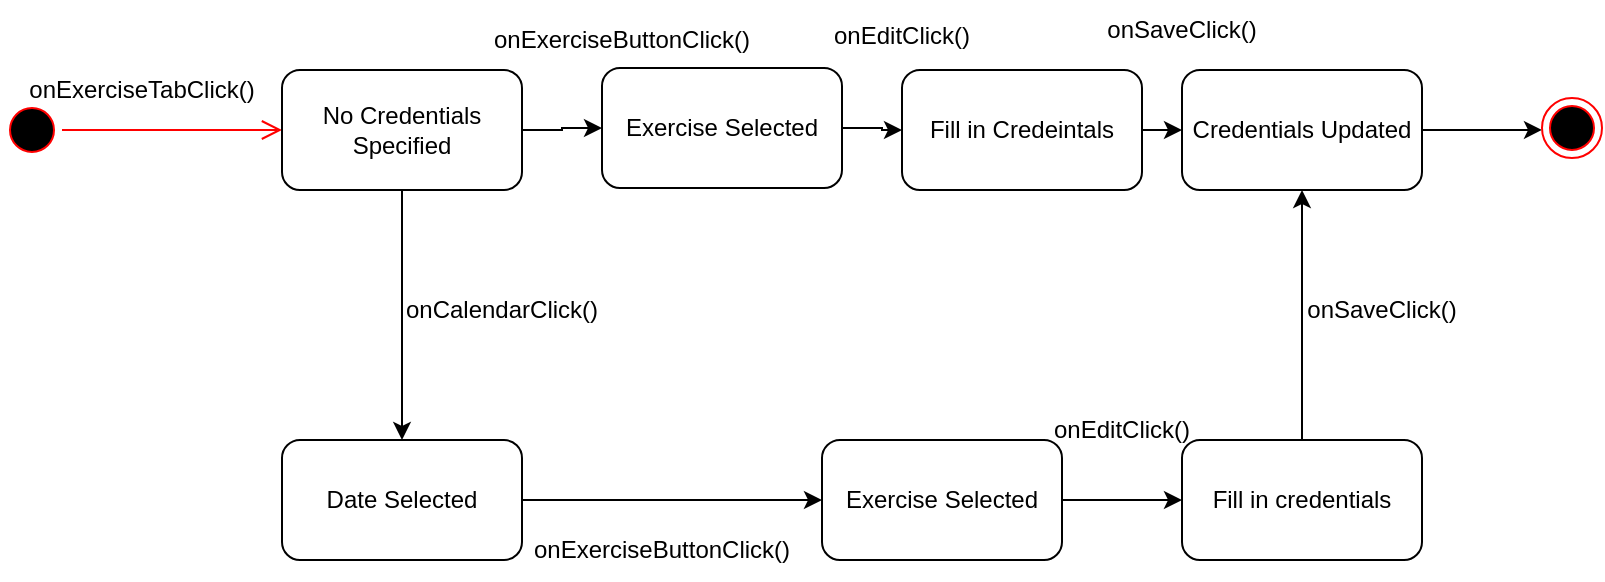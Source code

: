 <mxfile version="16.0.0" type="device"><diagram id="8-Z9S82ulJEDb7ptPEMO" name="Page-1"><mxGraphModel dx="826" dy="1008" grid="1" gridSize="10" guides="1" tooltips="1" connect="1" arrows="1" fold="1" page="1" pageScale="1" pageWidth="850" pageHeight="1100" math="0" shadow="0"><root><mxCell id="0"/><mxCell id="1" parent="0"/><mxCell id="UNwSCQxFGzNsusdOz5Nv-3" value="" style="ellipse;html=1;shape=startState;fillColor=#000000;strokeColor=#ff0000;" vertex="1" parent="1"><mxGeometry y="290" width="30" height="30" as="geometry"/></mxCell><mxCell id="UNwSCQxFGzNsusdOz5Nv-4" value="" style="edgeStyle=orthogonalEdgeStyle;html=1;verticalAlign=bottom;endArrow=open;endSize=8;strokeColor=#ff0000;rounded=0;" edge="1" parent="1" source="UNwSCQxFGzNsusdOz5Nv-3"><mxGeometry relative="1" as="geometry"><mxPoint x="140" y="305" as="targetPoint"/></mxGeometry></mxCell><mxCell id="UNwSCQxFGzNsusdOz5Nv-5" value="onExerciseTabClick()" style="text;html=1;strokeColor=none;fillColor=none;align=center;verticalAlign=middle;whiteSpace=wrap;rounded=0;" vertex="1" parent="1"><mxGeometry x="40" y="270" width="60" height="30" as="geometry"/></mxCell><mxCell id="UNwSCQxFGzNsusdOz5Nv-6" style="edgeStyle=orthogonalEdgeStyle;rounded=0;orthogonalLoop=1;jettySize=auto;html=1;entryX=0;entryY=0.5;entryDx=0;entryDy=0;" edge="1" parent="1" source="UNwSCQxFGzNsusdOz5Nv-8" target="UNwSCQxFGzNsusdOz5Nv-10"><mxGeometry relative="1" as="geometry"><mxPoint x="350" y="305" as="targetPoint"/></mxGeometry></mxCell><mxCell id="UNwSCQxFGzNsusdOz5Nv-7" style="edgeStyle=orthogonalEdgeStyle;rounded=0;orthogonalLoop=1;jettySize=auto;html=1;" edge="1" parent="1" source="UNwSCQxFGzNsusdOz5Nv-8"><mxGeometry relative="1" as="geometry"><mxPoint x="200" y="460" as="targetPoint"/></mxGeometry></mxCell><mxCell id="UNwSCQxFGzNsusdOz5Nv-8" value="No Credentials Specified" style="rounded=1;whiteSpace=wrap;html=1;" vertex="1" parent="1"><mxGeometry x="140" y="275" width="120" height="60" as="geometry"/></mxCell><mxCell id="UNwSCQxFGzNsusdOz5Nv-9" style="edgeStyle=orthogonalEdgeStyle;rounded=0;orthogonalLoop=1;jettySize=auto;html=1;entryX=0;entryY=0.5;entryDx=0;entryDy=0;" edge="1" parent="1" source="UNwSCQxFGzNsusdOz5Nv-10" target="UNwSCQxFGzNsusdOz5Nv-24"><mxGeometry relative="1" as="geometry"><mxPoint x="590" y="305" as="targetPoint"/></mxGeometry></mxCell><mxCell id="UNwSCQxFGzNsusdOz5Nv-10" value="Exercise Selected" style="rounded=1;whiteSpace=wrap;html=1;" vertex="1" parent="1"><mxGeometry x="300" y="274" width="120" height="60" as="geometry"/></mxCell><mxCell id="UNwSCQxFGzNsusdOz5Nv-11" value="onExerciseButtonClick()" style="text;html=1;strokeColor=none;fillColor=none;align=center;verticalAlign=middle;whiteSpace=wrap;rounded=0;" vertex="1" parent="1"><mxGeometry x="280" y="245" width="60" height="30" as="geometry"/></mxCell><mxCell id="UNwSCQxFGzNsusdOz5Nv-12" value="onSaveClick()" style="text;html=1;strokeColor=none;fillColor=none;align=center;verticalAlign=middle;whiteSpace=wrap;rounded=0;" vertex="1" parent="1"><mxGeometry x="560" y="240" width="60" height="30" as="geometry"/></mxCell><mxCell id="UNwSCQxFGzNsusdOz5Nv-13" value="onCalendarClick()" style="text;html=1;strokeColor=none;fillColor=none;align=center;verticalAlign=middle;whiteSpace=wrap;rounded=0;" vertex="1" parent="1"><mxGeometry x="220" y="380" width="60" height="30" as="geometry"/></mxCell><mxCell id="UNwSCQxFGzNsusdOz5Nv-14" style="edgeStyle=orthogonalEdgeStyle;rounded=0;orthogonalLoop=1;jettySize=auto;html=1;entryX=0;entryY=0.5;entryDx=0;entryDy=0;" edge="1" parent="1" source="UNwSCQxFGzNsusdOz5Nv-15" target="UNwSCQxFGzNsusdOz5Nv-28"><mxGeometry relative="1" as="geometry"><mxPoint x="370" y="490" as="targetPoint"/></mxGeometry></mxCell><mxCell id="UNwSCQxFGzNsusdOz5Nv-15" value="Date Selected" style="rounded=1;whiteSpace=wrap;html=1;" vertex="1" parent="1"><mxGeometry x="140" y="460" width="120" height="60" as="geometry"/></mxCell><mxCell id="UNwSCQxFGzNsusdOz5Nv-16" style="edgeStyle=orthogonalEdgeStyle;rounded=0;orthogonalLoop=1;jettySize=auto;html=1;entryX=0.5;entryY=1;entryDx=0;entryDy=0;" edge="1" parent="1" source="UNwSCQxFGzNsusdOz5Nv-17" target="UNwSCQxFGzNsusdOz5Nv-20"><mxGeometry relative="1" as="geometry"/></mxCell><mxCell id="UNwSCQxFGzNsusdOz5Nv-17" value="Fill in credentials" style="rounded=1;whiteSpace=wrap;html=1;" vertex="1" parent="1"><mxGeometry x="590" y="460" width="120" height="60" as="geometry"/></mxCell><mxCell id="UNwSCQxFGzNsusdOz5Nv-18" value="onExerciseButtonClick()" style="text;html=1;strokeColor=none;fillColor=none;align=center;verticalAlign=middle;whiteSpace=wrap;rounded=0;" vertex="1" parent="1"><mxGeometry x="300" y="500" width="60" height="30" as="geometry"/></mxCell><mxCell id="UNwSCQxFGzNsusdOz5Nv-19" style="edgeStyle=orthogonalEdgeStyle;rounded=0;orthogonalLoop=1;jettySize=auto;html=1;entryX=0;entryY=0.533;entryDx=0;entryDy=0;entryPerimeter=0;" edge="1" parent="1" source="UNwSCQxFGzNsusdOz5Nv-20" target="UNwSCQxFGzNsusdOz5Nv-22"><mxGeometry relative="1" as="geometry"><mxPoint x="760" y="305" as="targetPoint"/></mxGeometry></mxCell><mxCell id="UNwSCQxFGzNsusdOz5Nv-20" value="Credentials Updated" style="rounded=1;whiteSpace=wrap;html=1;" vertex="1" parent="1"><mxGeometry x="590" y="275" width="120" height="60" as="geometry"/></mxCell><mxCell id="UNwSCQxFGzNsusdOz5Nv-21" value="onSaveClick()" style="text;html=1;strokeColor=none;fillColor=none;align=center;verticalAlign=middle;whiteSpace=wrap;rounded=0;" vertex="1" parent="1"><mxGeometry x="660" y="380" width="60" height="30" as="geometry"/></mxCell><mxCell id="UNwSCQxFGzNsusdOz5Nv-22" value="" style="ellipse;html=1;shape=endState;fillColor=#000000;strokeColor=#ff0000;" vertex="1" parent="1"><mxGeometry x="770" y="289" width="30" height="30" as="geometry"/></mxCell><mxCell id="UNwSCQxFGzNsusdOz5Nv-25" style="edgeStyle=orthogonalEdgeStyle;rounded=0;orthogonalLoop=1;jettySize=auto;html=1;exitX=1;exitY=0.5;exitDx=0;exitDy=0;entryX=0;entryY=0.5;entryDx=0;entryDy=0;" edge="1" parent="1" source="UNwSCQxFGzNsusdOz5Nv-24" target="UNwSCQxFGzNsusdOz5Nv-20"><mxGeometry relative="1" as="geometry"/></mxCell><mxCell id="UNwSCQxFGzNsusdOz5Nv-24" value="Fill in Credeintals" style="rounded=1;whiteSpace=wrap;html=1;" vertex="1" parent="1"><mxGeometry x="450" y="275" width="120" height="60" as="geometry"/></mxCell><mxCell id="UNwSCQxFGzNsusdOz5Nv-26" value="onEditClick()" style="text;html=1;strokeColor=none;fillColor=none;align=center;verticalAlign=middle;whiteSpace=wrap;rounded=0;" vertex="1" parent="1"><mxGeometry x="420" y="243" width="60" height="30" as="geometry"/></mxCell><mxCell id="UNwSCQxFGzNsusdOz5Nv-27" style="edgeStyle=orthogonalEdgeStyle;rounded=0;orthogonalLoop=1;jettySize=auto;html=1;entryX=0;entryY=0.5;entryDx=0;entryDy=0;" edge="1" parent="1" source="UNwSCQxFGzNsusdOz5Nv-28" target="UNwSCQxFGzNsusdOz5Nv-17"><mxGeometry relative="1" as="geometry"><mxPoint x="560" y="491" as="targetPoint"/></mxGeometry></mxCell><mxCell id="UNwSCQxFGzNsusdOz5Nv-28" value="Exercise Selected" style="rounded=1;whiteSpace=wrap;html=1;" vertex="1" parent="1"><mxGeometry x="410" y="460" width="120" height="60" as="geometry"/></mxCell><mxCell id="UNwSCQxFGzNsusdOz5Nv-29" value="onEditClick()" style="text;html=1;strokeColor=none;fillColor=none;align=center;verticalAlign=middle;whiteSpace=wrap;rounded=0;" vertex="1" parent="1"><mxGeometry x="530" y="440" width="60" height="30" as="geometry"/></mxCell></root></mxGraphModel></diagram></mxfile>